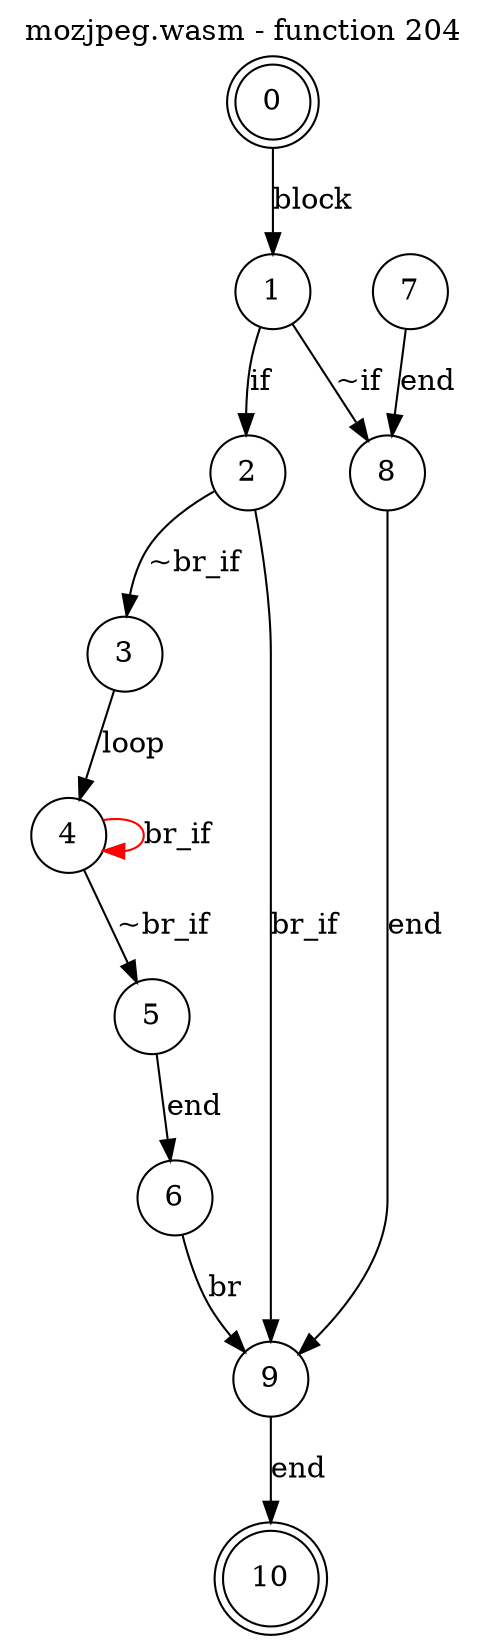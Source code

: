digraph finite_state_machine {
    label = "mozjpeg.wasm - function 204"
    labelloc =  t
    labelfontsize = 16
    labelfontcolor = black
    labelfontname = "Helvetica"
    node [shape = doublecircle]; 0 10;
    node [shape = circle];
    0 -> 1[label = "block"];
    1 -> 2[label = "if"];
    1 -> 8[label = "~if"];
    2 -> 3[label = "~br_if"];
    2 -> 9[label = "br_if"];
    3 -> 4[label = "loop"];
    4 -> 5[label = "~br_if"];
    4 -> 4[color="red" label = "br_if"];
    5 -> 6[label = "end"];
    6 -> 9[label = "br"];
    7 -> 8[label = "end"];
    8 -> 9[label = "end"];
    9 -> 10[label = "end"];
}
